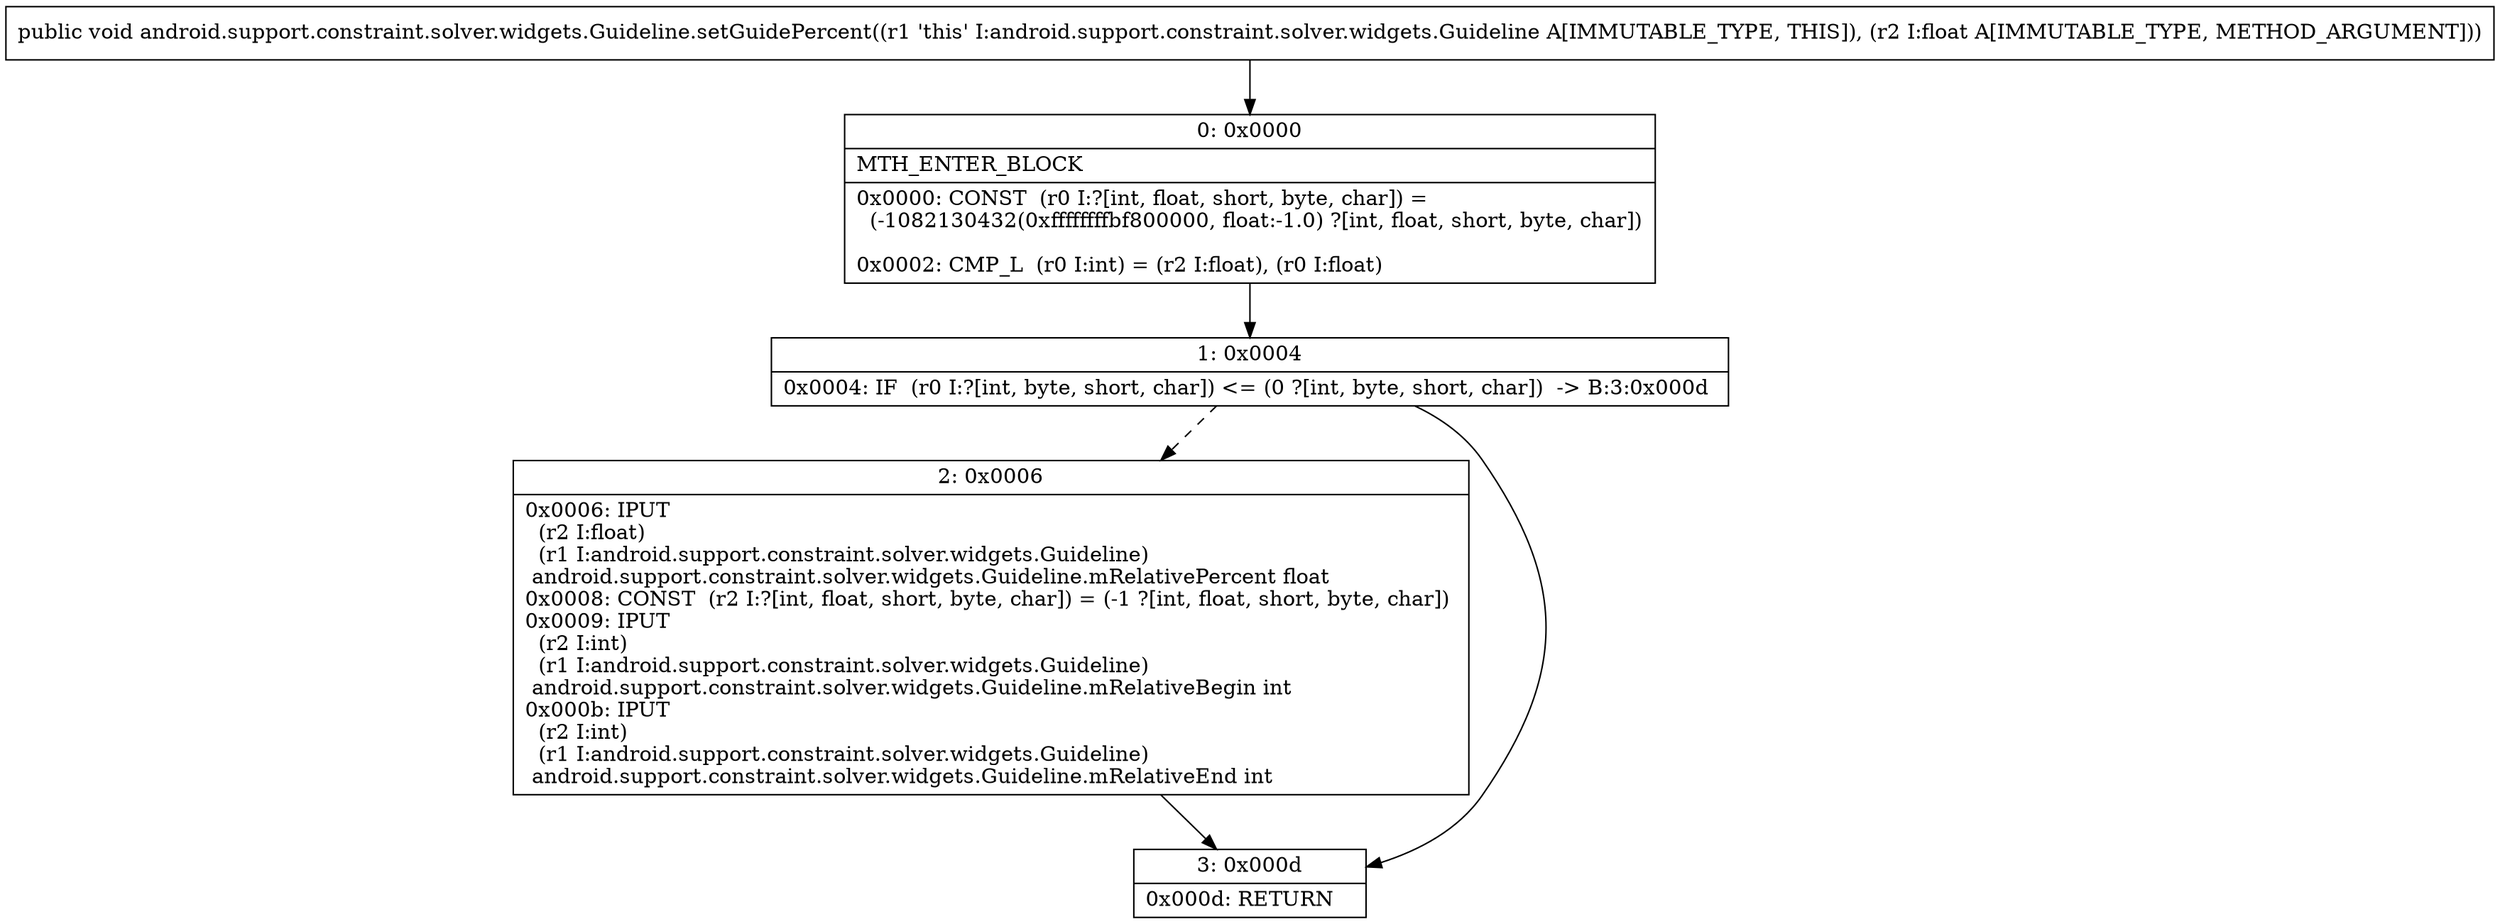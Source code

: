 digraph "CFG forandroid.support.constraint.solver.widgets.Guideline.setGuidePercent(F)V" {
Node_0 [shape=record,label="{0\:\ 0x0000|MTH_ENTER_BLOCK\l|0x0000: CONST  (r0 I:?[int, float, short, byte, char]) = \l  (\-1082130432(0xffffffffbf800000, float:\-1.0) ?[int, float, short, byte, char])\l \l0x0002: CMP_L  (r0 I:int) = (r2 I:float), (r0 I:float) \l}"];
Node_1 [shape=record,label="{1\:\ 0x0004|0x0004: IF  (r0 I:?[int, byte, short, char]) \<= (0 ?[int, byte, short, char])  \-\> B:3:0x000d \l}"];
Node_2 [shape=record,label="{2\:\ 0x0006|0x0006: IPUT  \l  (r2 I:float)\l  (r1 I:android.support.constraint.solver.widgets.Guideline)\l android.support.constraint.solver.widgets.Guideline.mRelativePercent float \l0x0008: CONST  (r2 I:?[int, float, short, byte, char]) = (\-1 ?[int, float, short, byte, char]) \l0x0009: IPUT  \l  (r2 I:int)\l  (r1 I:android.support.constraint.solver.widgets.Guideline)\l android.support.constraint.solver.widgets.Guideline.mRelativeBegin int \l0x000b: IPUT  \l  (r2 I:int)\l  (r1 I:android.support.constraint.solver.widgets.Guideline)\l android.support.constraint.solver.widgets.Guideline.mRelativeEnd int \l}"];
Node_3 [shape=record,label="{3\:\ 0x000d|0x000d: RETURN   \l}"];
MethodNode[shape=record,label="{public void android.support.constraint.solver.widgets.Guideline.setGuidePercent((r1 'this' I:android.support.constraint.solver.widgets.Guideline A[IMMUTABLE_TYPE, THIS]), (r2 I:float A[IMMUTABLE_TYPE, METHOD_ARGUMENT])) }"];
MethodNode -> Node_0;
Node_0 -> Node_1;
Node_1 -> Node_2[style=dashed];
Node_1 -> Node_3;
Node_2 -> Node_3;
}

